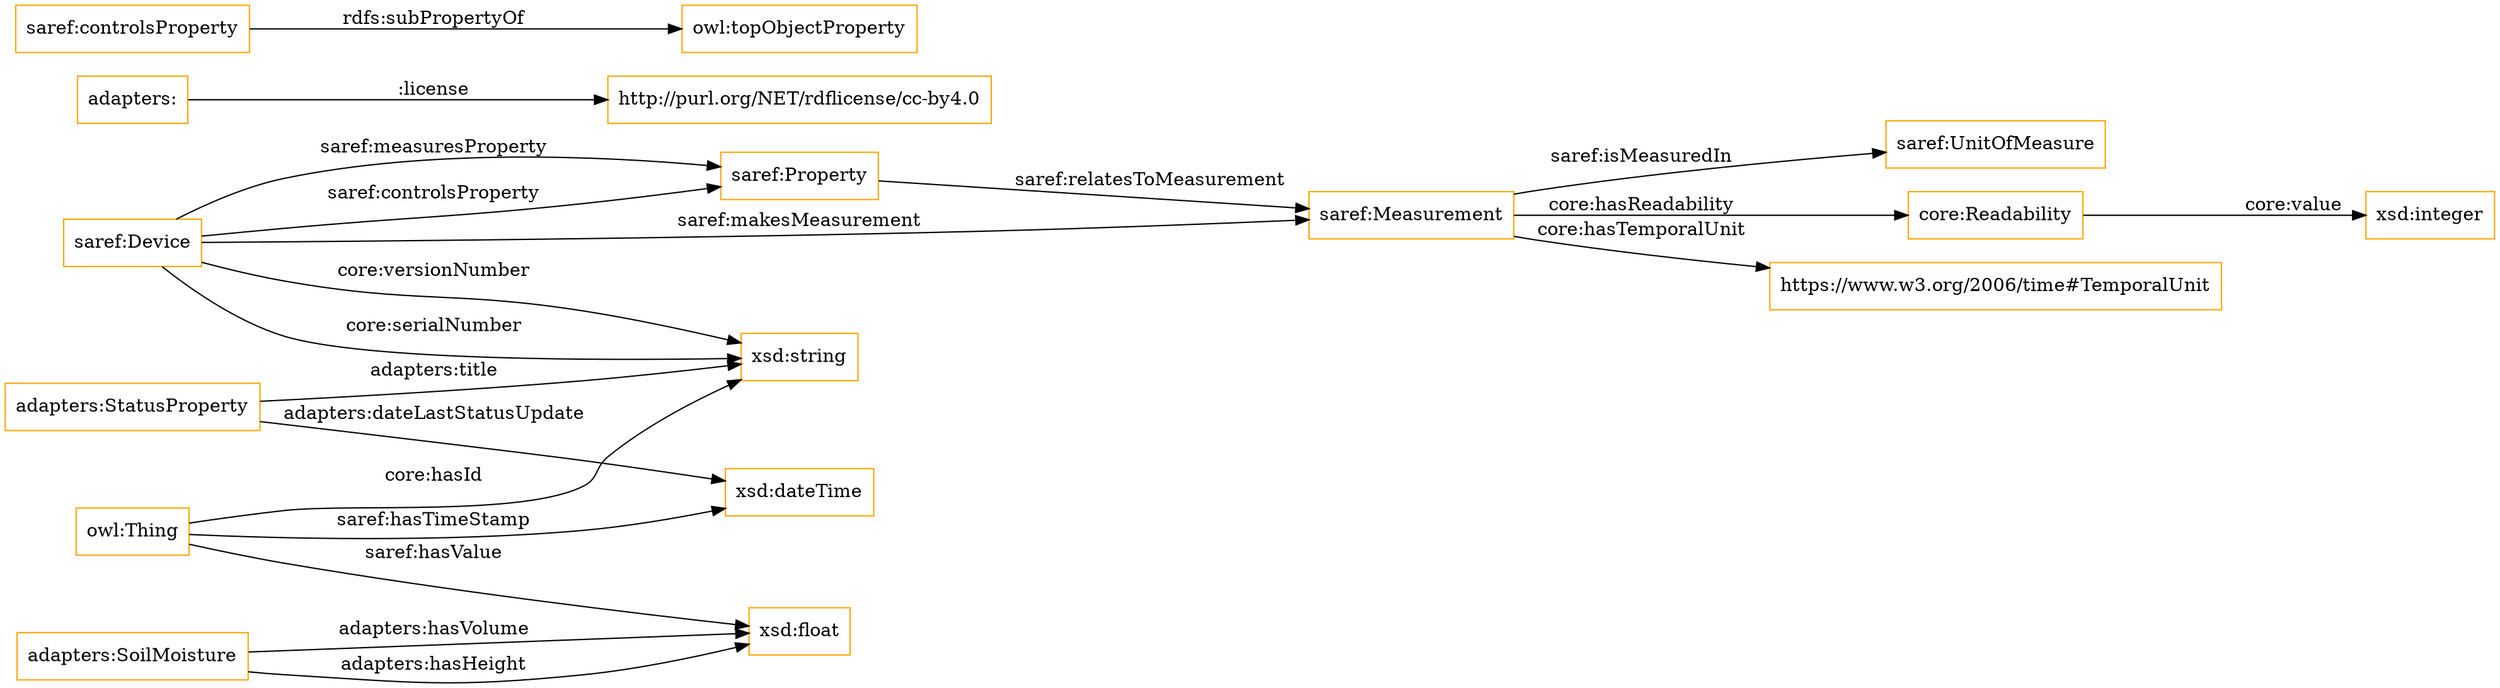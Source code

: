 digraph ar2dtool_diagram { 
rankdir=LR;
size="1501"
node [shape = rectangle, color="orange"]; "saref:Device" "saref:UnitOfMeasure" "saref:Measurement" "adapters:SoilMoisture" "core:Readability" "saref:Property" "https://www.w3.org/2006/time#TemporalUnit" "adapters:StatusProperty" ; /*classes style*/
	"adapters:" -> "http://purl.org/NET/rdflicense/cc-by4.0" [ label = ":license" ];
	"saref:controlsProperty" -> "owl:topObjectProperty" [ label = "rdfs:subPropertyOf" ];
	"adapters:StatusProperty" -> "xsd:string" [ label = "adapters:title" ];
	"adapters:SoilMoisture" -> "xsd:float" [ label = "adapters:hasVolume" ];
	"saref:Device" -> "xsd:string" [ label = "core:versionNumber" ];
	"saref:Measurement" -> "core:Readability" [ label = "core:hasReadability" ];
	"saref:Device" -> "saref:Property" [ label = "saref:measuresProperty" ];
	"core:Readability" -> "xsd:integer" [ label = "core:value" ];
	"saref:Measurement" -> "saref:UnitOfMeasure" [ label = "saref:isMeasuredIn" ];
	"saref:Measurement" -> "https://www.w3.org/2006/time#TemporalUnit" [ label = "core:hasTemporalUnit" ];
	"saref:Device" -> "xsd:string" [ label = "core:serialNumber" ];
	"saref:Device" -> "saref:Measurement" [ label = "saref:makesMeasurement" ];
	"owl:Thing" -> "xsd:string" [ label = "core:hasId" ];
	"saref:Device" -> "saref:Property" [ label = "saref:controlsProperty" ];
	"owl:Thing" -> "xsd:dateTime" [ label = "saref:hasTimeStamp" ];
	"owl:Thing" -> "xsd:float" [ label = "saref:hasValue" ];
	"saref:Property" -> "saref:Measurement" [ label = "saref:relatesToMeasurement" ];
	"adapters:StatusProperty" -> "xsd:dateTime" [ label = "adapters:dateLastStatusUpdate" ];
	"adapters:SoilMoisture" -> "xsd:float" [ label = "adapters:hasHeight" ];

}
